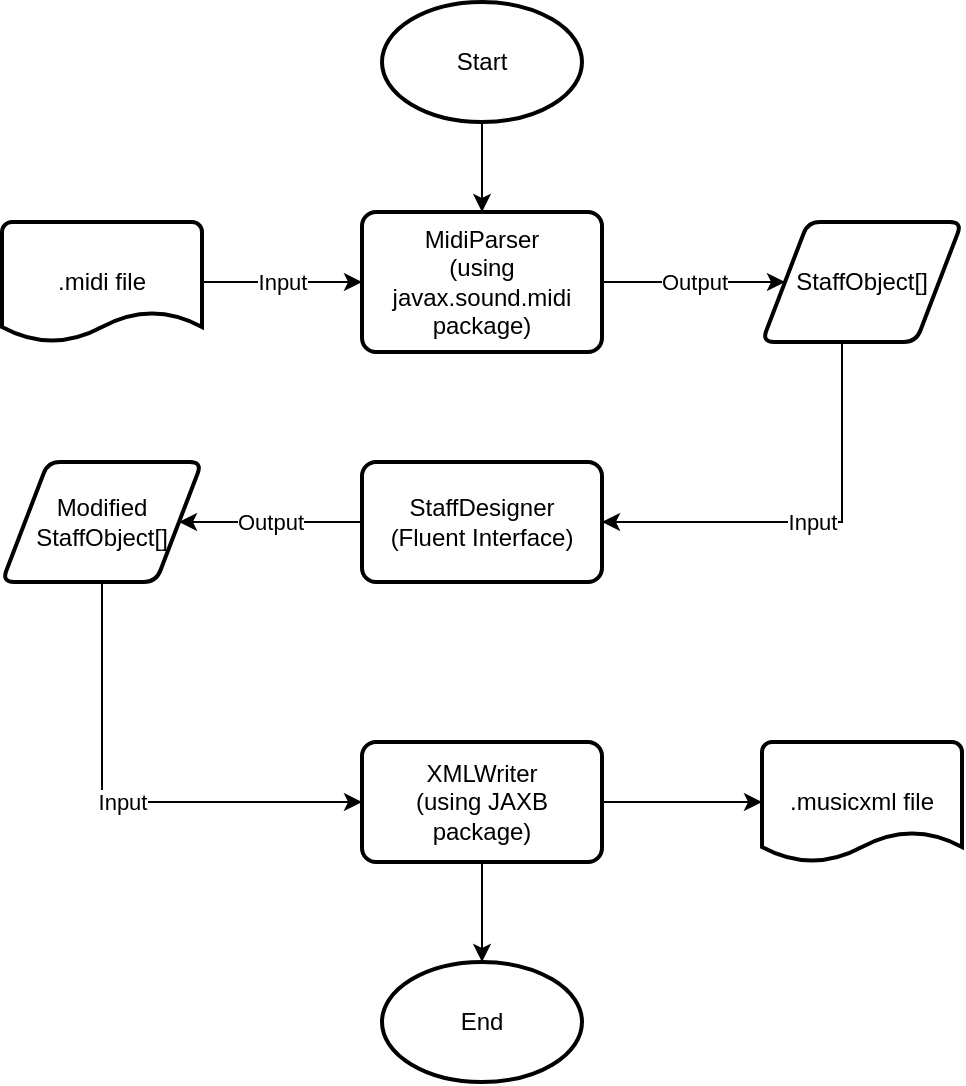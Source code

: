 <mxfile version="28.2.1">
  <diagram name="Page-1" id="dua7o56pKDsfYf-RhkGm">
    <mxGraphModel dx="902" dy="518" grid="1" gridSize="10" guides="1" tooltips="1" connect="1" arrows="1" fold="1" page="1" pageScale="1" pageWidth="850" pageHeight="1100" math="0" shadow="0">
      <root>
        <mxCell id="0" />
        <mxCell id="1" parent="0" />
        <mxCell id="IhpPY2wdfgnfwahjFyxU-13" value="Input" style="edgeStyle=orthogonalEdgeStyle;rounded=0;orthogonalLoop=1;jettySize=auto;html=1;entryX=1;entryY=0.5;entryDx=0;entryDy=0;" parent="1" source="IhpPY2wdfgnfwahjFyxU-1" target="IhpPY2wdfgnfwahjFyxU-10" edge="1">
          <mxGeometry relative="1" as="geometry">
            <Array as="points">
              <mxPoint x="615" y="380" />
            </Array>
          </mxGeometry>
        </mxCell>
        <mxCell id="IhpPY2wdfgnfwahjFyxU-1" value="StaffObject[]" style="shape=parallelogram;html=1;strokeWidth=2;perimeter=parallelogramPerimeter;whiteSpace=wrap;rounded=1;arcSize=12;size=0.23;" parent="1" vertex="1">
          <mxGeometry x="575" y="230" width="100" height="60" as="geometry" />
        </mxCell>
        <mxCell id="IhpPY2wdfgnfwahjFyxU-12" style="edgeStyle=orthogonalEdgeStyle;rounded=0;orthogonalLoop=1;jettySize=auto;html=1;" parent="1" source="IhpPY2wdfgnfwahjFyxU-2" target="IhpPY2wdfgnfwahjFyxU-4" edge="1">
          <mxGeometry relative="1" as="geometry" />
        </mxCell>
        <mxCell id="IhpPY2wdfgnfwahjFyxU-2" value="Start" style="strokeWidth=2;html=1;shape=mxgraph.flowchart.start_2;whiteSpace=wrap;" parent="1" vertex="1">
          <mxGeometry x="385" y="120" width="100" height="60" as="geometry" />
        </mxCell>
        <mxCell id="IhpPY2wdfgnfwahjFyxU-6" value="Input" style="edgeStyle=orthogonalEdgeStyle;rounded=0;orthogonalLoop=1;jettySize=auto;html=1;" parent="1" source="IhpPY2wdfgnfwahjFyxU-3" target="IhpPY2wdfgnfwahjFyxU-4" edge="1">
          <mxGeometry relative="1" as="geometry" />
        </mxCell>
        <mxCell id="IhpPY2wdfgnfwahjFyxU-3" value=".midi file" style="strokeWidth=2;html=1;shape=mxgraph.flowchart.document2;whiteSpace=wrap;size=0.25;" parent="1" vertex="1">
          <mxGeometry x="195" y="230" width="100" height="60" as="geometry" />
        </mxCell>
        <mxCell id="IhpPY2wdfgnfwahjFyxU-7" value="Output" style="edgeStyle=orthogonalEdgeStyle;rounded=0;orthogonalLoop=1;jettySize=auto;html=1;entryX=0;entryY=0.5;entryDx=0;entryDy=0;" parent="1" source="IhpPY2wdfgnfwahjFyxU-4" target="IhpPY2wdfgnfwahjFyxU-1" edge="1">
          <mxGeometry relative="1" as="geometry" />
        </mxCell>
        <mxCell id="IhpPY2wdfgnfwahjFyxU-4" value="MidiParser&lt;div&gt;(using javax.sound.midi package)&lt;/div&gt;" style="rounded=1;whiteSpace=wrap;html=1;absoluteArcSize=1;arcSize=14;strokeWidth=2;" parent="1" vertex="1">
          <mxGeometry x="375" y="225" width="120" height="70" as="geometry" />
        </mxCell>
        <mxCell id="IhpPY2wdfgnfwahjFyxU-17" value="Output" style="edgeStyle=orthogonalEdgeStyle;rounded=0;orthogonalLoop=1;jettySize=auto;html=1;" parent="1" source="IhpPY2wdfgnfwahjFyxU-10" target="IhpPY2wdfgnfwahjFyxU-16" edge="1">
          <mxGeometry relative="1" as="geometry" />
        </mxCell>
        <mxCell id="IhpPY2wdfgnfwahjFyxU-10" value="StaffDesigner&lt;div&gt;(Fluent Interface)&lt;/div&gt;" style="whiteSpace=wrap;html=1;rounded=1;absoluteArcSize=1;arcSize=14;strokeWidth=2;" parent="1" vertex="1">
          <mxGeometry x="375" y="350" width="120" height="60" as="geometry" />
        </mxCell>
        <mxCell id="IhpPY2wdfgnfwahjFyxU-20" value="" style="edgeStyle=orthogonalEdgeStyle;rounded=0;orthogonalLoop=1;jettySize=auto;html=1;entryX=0;entryY=0.5;entryDx=0;entryDy=0;entryPerimeter=0;" parent="1" source="IhpPY2wdfgnfwahjFyxU-14" target="IhpPY2wdfgnfwahjFyxU-22" edge="1">
          <mxGeometry relative="1" as="geometry">
            <mxPoint x="575" y="520" as="targetPoint" />
          </mxGeometry>
        </mxCell>
        <mxCell id="IhpPY2wdfgnfwahjFyxU-24" value="" style="edgeStyle=orthogonalEdgeStyle;rounded=0;orthogonalLoop=1;jettySize=auto;html=1;" parent="1" source="IhpPY2wdfgnfwahjFyxU-14" target="IhpPY2wdfgnfwahjFyxU-23" edge="1">
          <mxGeometry relative="1" as="geometry" />
        </mxCell>
        <mxCell id="IhpPY2wdfgnfwahjFyxU-14" value="XMLWriter&lt;div&gt;(using JAXB package)&lt;/div&gt;" style="whiteSpace=wrap;html=1;rounded=1;absoluteArcSize=1;arcSize=14;strokeWidth=2;" parent="1" vertex="1">
          <mxGeometry x="375" y="490" width="120" height="60" as="geometry" />
        </mxCell>
        <mxCell id="IhpPY2wdfgnfwahjFyxU-18" value="Input" style="edgeStyle=orthogonalEdgeStyle;rounded=0;orthogonalLoop=1;jettySize=auto;html=1;entryX=0;entryY=0.5;entryDx=0;entryDy=0;" parent="1" source="IhpPY2wdfgnfwahjFyxU-16" target="IhpPY2wdfgnfwahjFyxU-14" edge="1">
          <mxGeometry relative="1" as="geometry">
            <Array as="points">
              <mxPoint x="245" y="520" />
            </Array>
          </mxGeometry>
        </mxCell>
        <mxCell id="IhpPY2wdfgnfwahjFyxU-16" value="Modified&lt;div&gt;StaffObject[]&lt;/div&gt;" style="shape=parallelogram;html=1;strokeWidth=2;perimeter=parallelogramPerimeter;whiteSpace=wrap;rounded=1;arcSize=12;size=0.23;" parent="1" vertex="1">
          <mxGeometry x="195" y="350" width="100" height="60" as="geometry" />
        </mxCell>
        <mxCell id="IhpPY2wdfgnfwahjFyxU-22" value=".musicxml file" style="strokeWidth=2;html=1;shape=mxgraph.flowchart.document2;whiteSpace=wrap;size=0.25;" parent="1" vertex="1">
          <mxGeometry x="575" y="490" width="100" height="60" as="geometry" />
        </mxCell>
        <mxCell id="IhpPY2wdfgnfwahjFyxU-23" value="End" style="ellipse;whiteSpace=wrap;html=1;rounded=1;absoluteArcSize=1;arcSize=14;strokeWidth=2;" parent="1" vertex="1">
          <mxGeometry x="385" y="600" width="100" height="60" as="geometry" />
        </mxCell>
      </root>
    </mxGraphModel>
  </diagram>
</mxfile>
